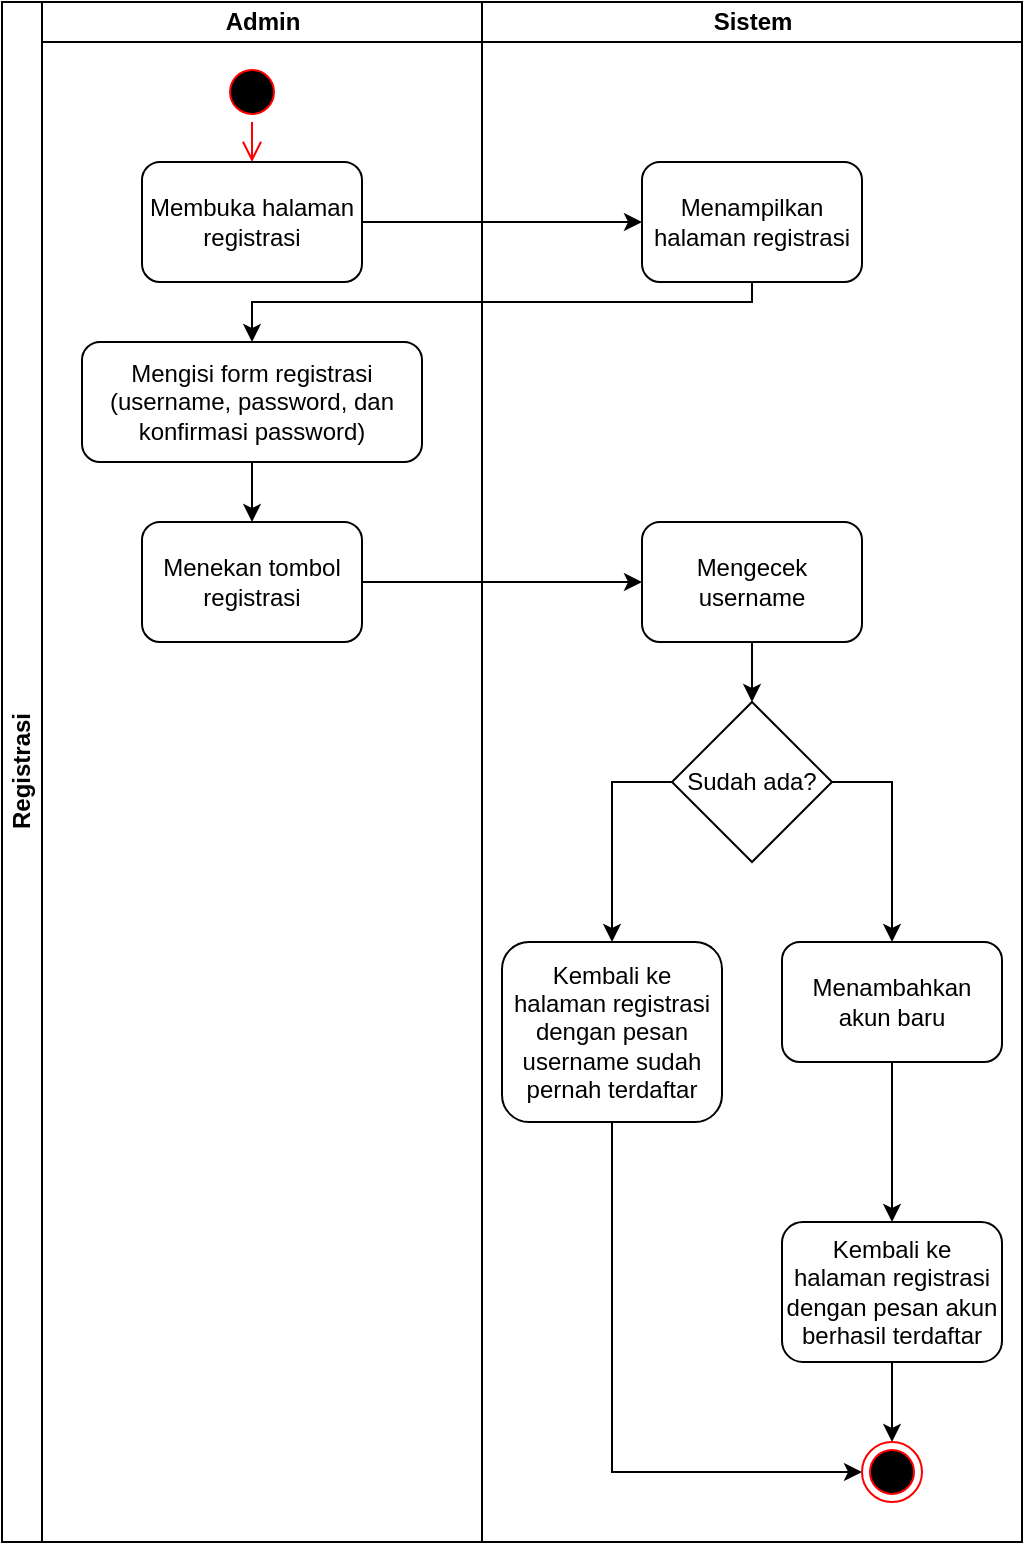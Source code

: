 <mxfile version="13.6.2" type="device"><diagram id="nlexBUHtMggSTYWMlpdU" name="Page-1"><mxGraphModel dx="942" dy="642" grid="1" gridSize="10" guides="1" tooltips="1" connect="1" arrows="1" fold="1" page="1" pageScale="1" pageWidth="850" pageHeight="1100" math="0" shadow="0"><root><mxCell id="0"/><mxCell id="1" parent="0"/><mxCell id="ygd9KGttUMs2LBzjjRTP-2" value="Registrasi" style="swimlane;html=1;childLayout=stackLayout;resizeParent=1;resizeParentMax=0;startSize=20;horizontal=0;horizontalStack=1;" parent="1" vertex="1"><mxGeometry x="230" y="90" width="510" height="770" as="geometry"/></mxCell><mxCell id="ygd9KGttUMs2LBzjjRTP-3" value="Admin" style="swimlane;html=1;startSize=20;" parent="ygd9KGttUMs2LBzjjRTP-2" vertex="1"><mxGeometry x="20" width="220" height="770" as="geometry"/></mxCell><mxCell id="ygd9KGttUMs2LBzjjRTP-7" value="" style="edgeStyle=orthogonalEdgeStyle;html=1;verticalAlign=bottom;endArrow=open;endSize=8;strokeColor=#ff0000;" parent="ygd9KGttUMs2LBzjjRTP-3" source="ygd9KGttUMs2LBzjjRTP-6" edge="1"><mxGeometry relative="1" as="geometry"><mxPoint x="105" y="80" as="targetPoint"/></mxGeometry></mxCell><mxCell id="tt-R8PIU5RU9iOZ9mA88-22" value="Menekan tombol registrasi" style="rounded=1;whiteSpace=wrap;html=1;" vertex="1" parent="ygd9KGttUMs2LBzjjRTP-3"><mxGeometry x="50" y="260" width="110" height="60" as="geometry"/></mxCell><mxCell id="tt-R8PIU5RU9iOZ9mA88-24" style="edgeStyle=orthogonalEdgeStyle;rounded=0;orthogonalLoop=1;jettySize=auto;html=1;entryX=0.5;entryY=0;entryDx=0;entryDy=0;" edge="1" parent="ygd9KGttUMs2LBzjjRTP-3" source="tt-R8PIU5RU9iOZ9mA88-2" target="tt-R8PIU5RU9iOZ9mA88-22"><mxGeometry relative="1" as="geometry"/></mxCell><mxCell id="ygd9KGttUMs2LBzjjRTP-6" value="" style="ellipse;html=1;shape=startState;fillColor=#000000;strokeColor=#ff0000;" parent="ygd9KGttUMs2LBzjjRTP-3" vertex="1"><mxGeometry x="90" y="30" width="30" height="30" as="geometry"/></mxCell><mxCell id="ygd9KGttUMs2LBzjjRTP-9" value="Membuka halaman registrasi" style="rounded=1;whiteSpace=wrap;html=1;" parent="ygd9KGttUMs2LBzjjRTP-3" vertex="1"><mxGeometry x="50" y="80" width="110" height="60" as="geometry"/></mxCell><mxCell id="tt-R8PIU5RU9iOZ9mA88-2" value="Mengisi form registrasi (username, password, dan konfirmasi password)" style="rounded=1;whiteSpace=wrap;html=1;" vertex="1" parent="ygd9KGttUMs2LBzjjRTP-3"><mxGeometry x="20" y="170" width="170" height="60" as="geometry"/></mxCell><mxCell id="ygd9KGttUMs2LBzjjRTP-4" value="Sistem" style="swimlane;html=1;startSize=20;" parent="ygd9KGttUMs2LBzjjRTP-2" vertex="1"><mxGeometry x="240" width="270" height="770" as="geometry"/></mxCell><mxCell id="tt-R8PIU5RU9iOZ9mA88-37" style="edgeStyle=orthogonalEdgeStyle;rounded=0;orthogonalLoop=1;jettySize=auto;html=1;entryX=0;entryY=0.5;entryDx=0;entryDy=0;exitX=0.5;exitY=1;exitDx=0;exitDy=0;" edge="1" parent="ygd9KGttUMs2LBzjjRTP-4" source="tt-R8PIU5RU9iOZ9mA88-32" target="tt-R8PIU5RU9iOZ9mA88-1"><mxGeometry relative="1" as="geometry"/></mxCell><mxCell id="tt-R8PIU5RU9iOZ9mA88-32" value="Kembali ke halaman registrasi dengan pesan username sudah pernah terdaftar" style="rounded=1;whiteSpace=wrap;html=1;" vertex="1" parent="ygd9KGttUMs2LBzjjRTP-4"><mxGeometry x="10" y="470" width="110" height="90" as="geometry"/></mxCell><mxCell id="tt-R8PIU5RU9iOZ9mA88-34" style="edgeStyle=orthogonalEdgeStyle;rounded=0;orthogonalLoop=1;jettySize=auto;html=1;exitX=0;exitY=0.5;exitDx=0;exitDy=0;" edge="1" parent="ygd9KGttUMs2LBzjjRTP-4" source="tt-R8PIU5RU9iOZ9mA88-27" target="tt-R8PIU5RU9iOZ9mA88-32"><mxGeometry relative="1" as="geometry"/></mxCell><mxCell id="tt-R8PIU5RU9iOZ9mA88-35" style="edgeStyle=orthogonalEdgeStyle;rounded=0;orthogonalLoop=1;jettySize=auto;html=1;entryX=0.5;entryY=0;entryDx=0;entryDy=0;exitX=1;exitY=0.5;exitDx=0;exitDy=0;" edge="1" parent="ygd9KGttUMs2LBzjjRTP-4" source="tt-R8PIU5RU9iOZ9mA88-27" target="tt-R8PIU5RU9iOZ9mA88-33"><mxGeometry relative="1" as="geometry"/></mxCell><mxCell id="tt-R8PIU5RU9iOZ9mA88-27" value="Sudah ada?" style="rhombus;whiteSpace=wrap;html=1;" vertex="1" parent="ygd9KGttUMs2LBzjjRTP-4"><mxGeometry x="95" y="350" width="80" height="80" as="geometry"/></mxCell><mxCell id="ygd9KGttUMs2LBzjjRTP-15" value="Menampilkan halaman registrasi" style="rounded=1;whiteSpace=wrap;html=1;" parent="ygd9KGttUMs2LBzjjRTP-4" vertex="1"><mxGeometry x="80" y="80" width="110" height="60" as="geometry"/></mxCell><mxCell id="tt-R8PIU5RU9iOZ9mA88-29" style="edgeStyle=orthogonalEdgeStyle;rounded=0;orthogonalLoop=1;jettySize=auto;html=1;entryX=0.5;entryY=0;entryDx=0;entryDy=0;" edge="1" parent="ygd9KGttUMs2LBzjjRTP-4" source="tt-R8PIU5RU9iOZ9mA88-23" target="tt-R8PIU5RU9iOZ9mA88-27"><mxGeometry relative="1" as="geometry"/></mxCell><mxCell id="tt-R8PIU5RU9iOZ9mA88-23" value="Mengecek username" style="rounded=1;whiteSpace=wrap;html=1;" vertex="1" parent="ygd9KGttUMs2LBzjjRTP-4"><mxGeometry x="80" y="260" width="110" height="60" as="geometry"/></mxCell><mxCell id="tt-R8PIU5RU9iOZ9mA88-38" style="edgeStyle=orthogonalEdgeStyle;rounded=0;orthogonalLoop=1;jettySize=auto;html=1;entryX=0.5;entryY=0;entryDx=0;entryDy=0;" edge="1" parent="ygd9KGttUMs2LBzjjRTP-4" source="tt-R8PIU5RU9iOZ9mA88-33" target="tt-R8PIU5RU9iOZ9mA88-36"><mxGeometry relative="1" as="geometry"/></mxCell><mxCell id="tt-R8PIU5RU9iOZ9mA88-33" value="Menambahkan akun baru" style="rounded=1;whiteSpace=wrap;html=1;" vertex="1" parent="ygd9KGttUMs2LBzjjRTP-4"><mxGeometry x="150" y="470" width="110" height="60" as="geometry"/></mxCell><mxCell id="tt-R8PIU5RU9iOZ9mA88-39" style="edgeStyle=orthogonalEdgeStyle;rounded=0;orthogonalLoop=1;jettySize=auto;html=1;entryX=0.5;entryY=0;entryDx=0;entryDy=0;" edge="1" parent="ygd9KGttUMs2LBzjjRTP-4" source="tt-R8PIU5RU9iOZ9mA88-36" target="tt-R8PIU5RU9iOZ9mA88-1"><mxGeometry relative="1" as="geometry"/></mxCell><mxCell id="tt-R8PIU5RU9iOZ9mA88-36" value="Kembali ke halaman registrasi dengan pesan akun berhasil terdaftar" style="rounded=1;whiteSpace=wrap;html=1;" vertex="1" parent="ygd9KGttUMs2LBzjjRTP-4"><mxGeometry x="150" y="610" width="110" height="70" as="geometry"/></mxCell><mxCell id="tt-R8PIU5RU9iOZ9mA88-1" value="" style="ellipse;html=1;shape=endState;fillColor=#000000;strokeColor=#ff0000;" vertex="1" parent="ygd9KGttUMs2LBzjjRTP-4"><mxGeometry x="190" y="720" width="30" height="30" as="geometry"/></mxCell><mxCell id="ygd9KGttUMs2LBzjjRTP-20" style="edgeStyle=orthogonalEdgeStyle;rounded=0;orthogonalLoop=1;jettySize=auto;html=1;" parent="ygd9KGttUMs2LBzjjRTP-2" source="ygd9KGttUMs2LBzjjRTP-9" target="ygd9KGttUMs2LBzjjRTP-15" edge="1"><mxGeometry relative="1" as="geometry"/></mxCell><mxCell id="tt-R8PIU5RU9iOZ9mA88-28" style="edgeStyle=orthogonalEdgeStyle;rounded=0;orthogonalLoop=1;jettySize=auto;html=1;entryX=0;entryY=0.5;entryDx=0;entryDy=0;" edge="1" parent="ygd9KGttUMs2LBzjjRTP-2" source="tt-R8PIU5RU9iOZ9mA88-22" target="tt-R8PIU5RU9iOZ9mA88-23"><mxGeometry relative="1" as="geometry"/></mxCell><mxCell id="tt-R8PIU5RU9iOZ9mA88-30" style="edgeStyle=orthogonalEdgeStyle;rounded=0;orthogonalLoop=1;jettySize=auto;html=1;entryX=0.5;entryY=0;entryDx=0;entryDy=0;exitX=0.5;exitY=1;exitDx=0;exitDy=0;" edge="1" parent="ygd9KGttUMs2LBzjjRTP-2" source="ygd9KGttUMs2LBzjjRTP-15" target="tt-R8PIU5RU9iOZ9mA88-2"><mxGeometry relative="1" as="geometry"><Array as="points"><mxPoint x="375" y="150"/><mxPoint x="125" y="150"/></Array></mxGeometry></mxCell></root></mxGraphModel></diagram></mxfile>